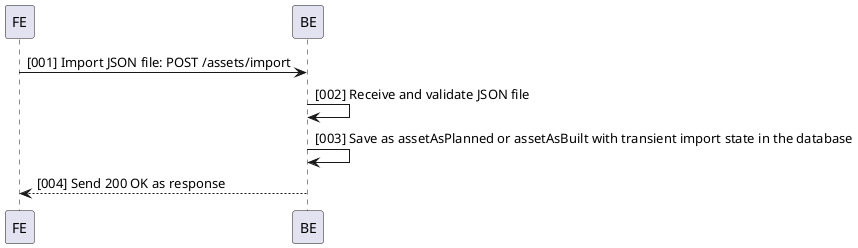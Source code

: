 @startuml
participant FE
participant BE

FE -> BE: [001] Import JSON file: POST /assets/import
BE -> BE: [002] Receive and validate JSON file
BE -> BE: [003] Save as assetAsPlanned or assetAsBuilt with transient import state in the database
BE --> FE: [004] Send 200 OK as response
@enduml
